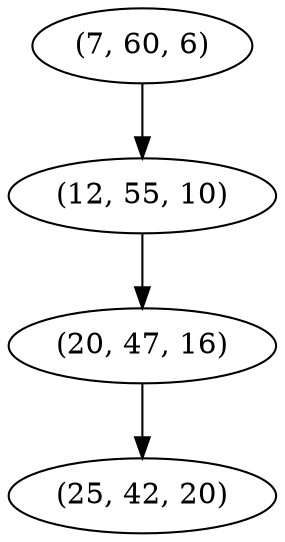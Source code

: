 digraph tree {
    "(7, 60, 6)";
    "(12, 55, 10)";
    "(20, 47, 16)";
    "(25, 42, 20)";
    "(7, 60, 6)" -> "(12, 55, 10)";
    "(12, 55, 10)" -> "(20, 47, 16)";
    "(20, 47, 16)" -> "(25, 42, 20)";
}
